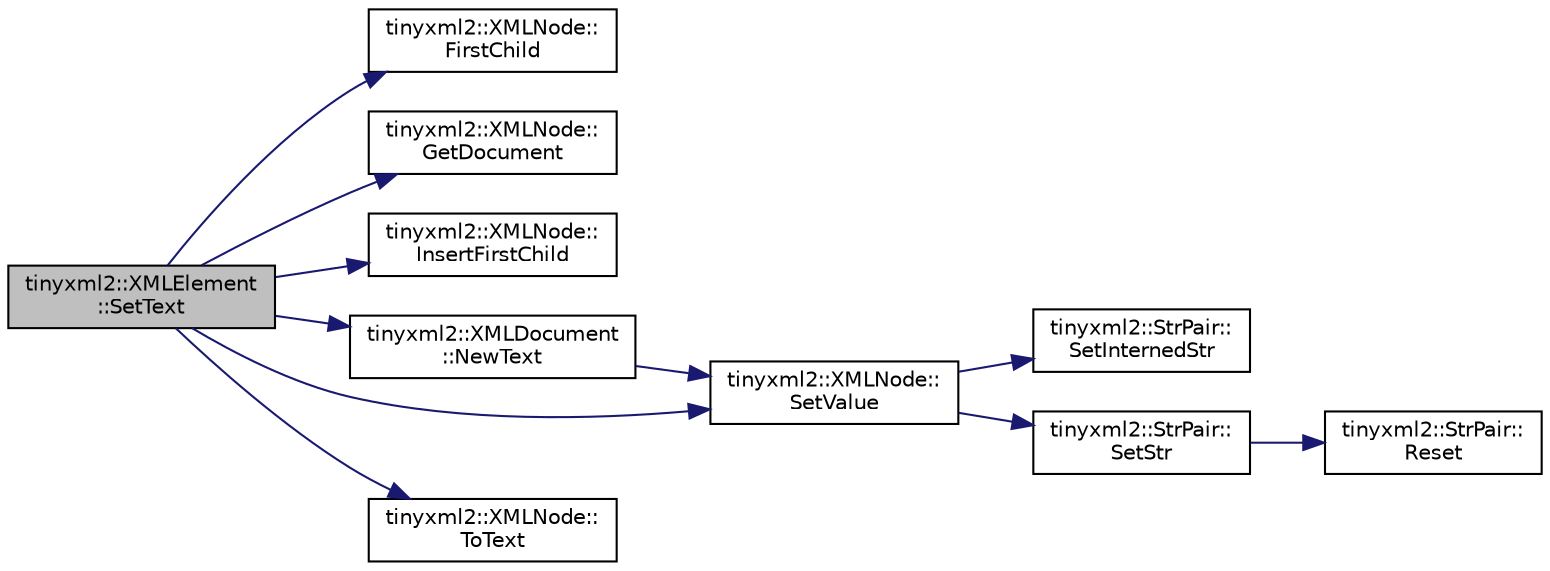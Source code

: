 digraph "tinyxml2::XMLElement::SetText"
{
 // LATEX_PDF_SIZE
  edge [fontname="Helvetica",fontsize="10",labelfontname="Helvetica",labelfontsize="10"];
  node [fontname="Helvetica",fontsize="10",shape=record];
  rankdir="LR";
  Node1 [label="tinyxml2::XMLElement\l::SetText",height=0.2,width=0.4,color="black", fillcolor="grey75", style="filled", fontcolor="black",tooltip=" "];
  Node1 -> Node2 [color="midnightblue",fontsize="10",style="solid",fontname="Helvetica"];
  Node2 [label="tinyxml2::XMLNode::\lFirstChild",height=0.2,width=0.4,color="black", fillcolor="white", style="filled",URL="$classtinyxml2_1_1XMLNode.html#ae7dc225e1018cdd685f7563593a1fe08",tooltip="Get the first child node, or null if none exists."];
  Node1 -> Node3 [color="midnightblue",fontsize="10",style="solid",fontname="Helvetica"];
  Node3 [label="tinyxml2::XMLNode::\lGetDocument",height=0.2,width=0.4,color="black", fillcolor="white", style="filled",URL="$classtinyxml2_1_1XMLNode.html#a2de84cfa4ec3fe249bad745069d145f1",tooltip="Get the XMLDocument that owns this XMLNode."];
  Node1 -> Node4 [color="midnightblue",fontsize="10",style="solid",fontname="Helvetica"];
  Node4 [label="tinyxml2::XMLNode::\lInsertFirstChild",height=0.2,width=0.4,color="black", fillcolor="white", style="filled",URL="$classtinyxml2_1_1XMLNode.html#ac609a8f3ea949027f439280c640bbaf2",tooltip=" "];
  Node1 -> Node5 [color="midnightblue",fontsize="10",style="solid",fontname="Helvetica"];
  Node5 [label="tinyxml2::XMLDocument\l::NewText",height=0.2,width=0.4,color="black", fillcolor="white", style="filled",URL="$classtinyxml2_1_1XMLDocument.html#acece5de77a0819f2341b08c1e1ed9987",tooltip=" "];
  Node5 -> Node6 [color="midnightblue",fontsize="10",style="solid",fontname="Helvetica"];
  Node6 [label="tinyxml2::XMLNode::\lSetValue",height=0.2,width=0.4,color="black", fillcolor="white", style="filled",URL="$classtinyxml2_1_1XMLNode.html#a09dd68cf9eae137579f6e50f36487513",tooltip=" "];
  Node6 -> Node7 [color="midnightblue",fontsize="10",style="solid",fontname="Helvetica"];
  Node7 [label="tinyxml2::StrPair::\lSetInternedStr",height=0.2,width=0.4,color="black", fillcolor="white", style="filled",URL="$classtinyxml2_1_1StrPair.html#a2baf6230e18333e02ab65d0897ee3941",tooltip=" "];
  Node6 -> Node8 [color="midnightblue",fontsize="10",style="solid",fontname="Helvetica"];
  Node8 [label="tinyxml2::StrPair::\lSetStr",height=0.2,width=0.4,color="black", fillcolor="white", style="filled",URL="$classtinyxml2_1_1StrPair.html#a1f82ec6b5bee35ee7466d8565e43b1de",tooltip=" "];
  Node8 -> Node9 [color="midnightblue",fontsize="10",style="solid",fontname="Helvetica"];
  Node9 [label="tinyxml2::StrPair::\lReset",height=0.2,width=0.4,color="black", fillcolor="white", style="filled",URL="$classtinyxml2_1_1StrPair.html#a80c1b3bd99bf62ae85c94a29ce537125",tooltip=" "];
  Node1 -> Node6 [color="midnightblue",fontsize="10",style="solid",fontname="Helvetica"];
  Node1 -> Node10 [color="midnightblue",fontsize="10",style="solid",fontname="Helvetica"];
  Node10 [label="tinyxml2::XMLNode::\lToText",height=0.2,width=0.4,color="black", fillcolor="white", style="filled",URL="$classtinyxml2_1_1XMLNode.html#a41c55dab9162d1eb62db2008430e376b",tooltip="Safely cast to Text, or null."];
}

